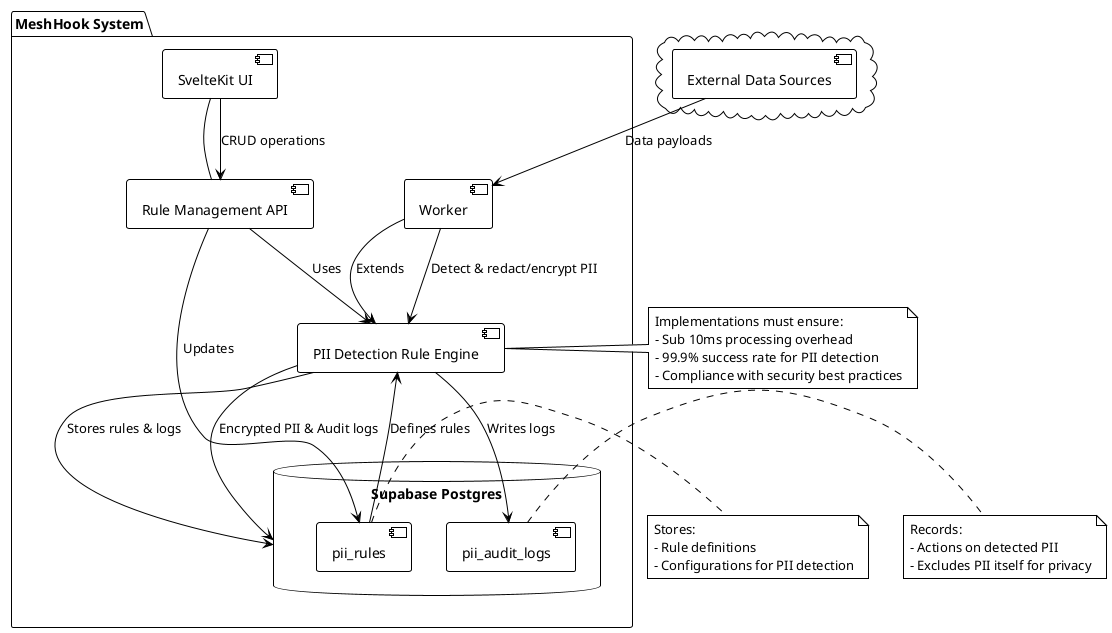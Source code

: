 @startuml
!theme plain

package "MeshHook System" {
    [SvelteKit UI] - [Rule Management API]
    [Rule Management API] --> [PII Detection Rule Engine]: Uses
    [PII Detection Rule Engine] --> [Supabase Postgres]: Stores rules & logs
    [Worker] --> [PII Detection Rule Engine]: Extends
    database "Supabase Postgres" {
        [pii_rules]
        [pii_audit_logs]
    }
}

[SvelteKit UI] --> [Rule Management API]: CRUD operations
[Rule Management API] --> [pii_rules]: Updates
[pii_rules] --> [PII Detection Rule Engine]: Defines rules
[PII Detection Rule Engine] --> [pii_audit_logs]: Writes logs

cloud {
    [External Data Sources]
}

[External Data Sources] --> [Worker]: Data payloads
[Worker] --> [PII Detection Rule Engine]: Detect & redact/encrypt PII
[PII Detection Rule Engine] --> [Supabase Postgres]: Encrypted PII & Audit logs

note right of [PII Detection Rule Engine]
  Implementations must ensure:
  - Sub 10ms processing overhead
  - 99.9% success rate for PII detection
  - Compliance with security best practices
end note

note right of [pii_rules]
  Stores:
  - Rule definitions
  - Configurations for PII detection
end note

note right of [pii_audit_logs]
  Records:
  - Actions on detected PII
  - Excludes PII itself for privacy
end note

@enduml
